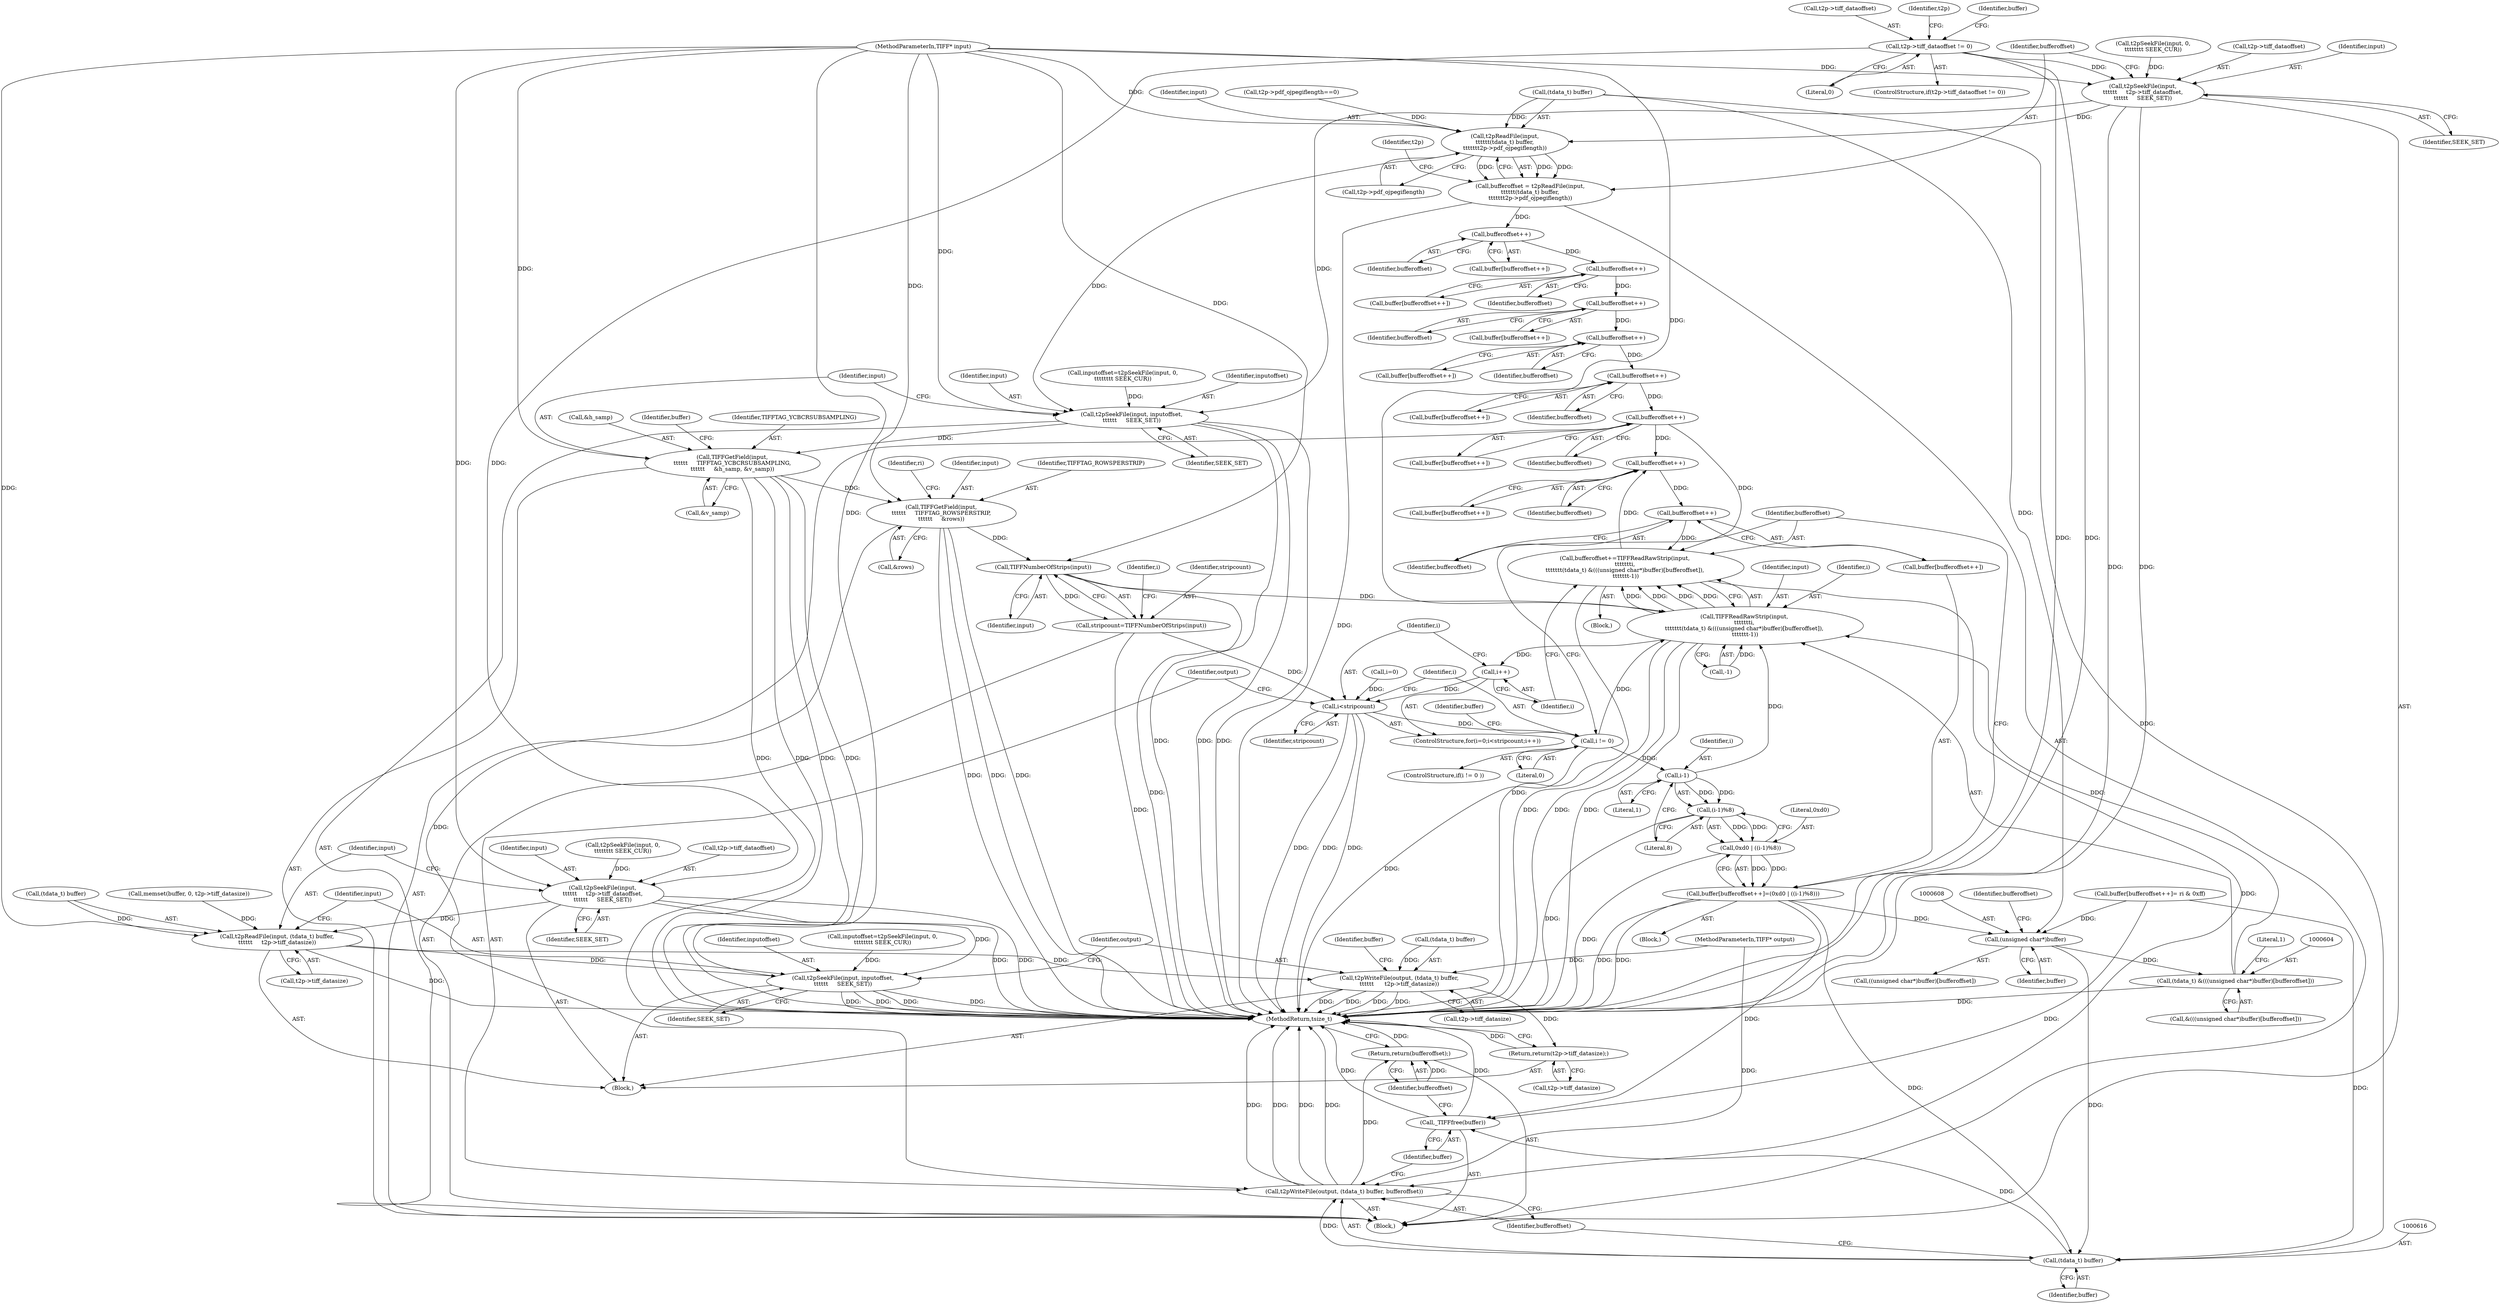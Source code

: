 digraph "0_libtiff_83a4b92815ea04969d494416eaae3d4c6b338e4a#diff-c8b4b355f9b5c06d585b23138e1c185f_4@pointer" {
"1000361" [label="(Call,t2p->tiff_dataoffset != 0)"];
"1000416" [label="(Call,t2pSeekFile(input,\n\t\t\t\t\t\t     t2p->tiff_dataoffset,\n\t\t\t\t\t\t     SEEK_SET))"];
"1000422" [label="(Call,t2pReadFile(input, (tdata_t) buffer,\n\t\t\t\t\t\t     t2p->tiff_datasize))"];
"1000430" [label="(Call,t2pSeekFile(input, inputoffset,\n\t\t\t\t\t\t     SEEK_SET))"];
"1000434" [label="(Call,t2pWriteFile(output, (tdata_t) buffer,\n\t\t\t\t\t\t      t2p->tiff_datasize))"];
"1000444" [label="(Return,return(t2p->tiff_datasize);)"];
"1000456" [label="(Call,t2pSeekFile(input,\n\t\t\t\t\t\t     t2p->tiff_dataoffset,\n\t\t\t\t\t\t     SEEK_SET))"];
"1000464" [label="(Call,t2pReadFile(input,\n\t\t\t\t\t\t(tdata_t) buffer,\n\t\t\t\t\t\tt2p->pdf_ojpegiflength))"];
"1000462" [label="(Call,bufferoffset = t2pReadFile(input,\n\t\t\t\t\t\t(tdata_t) buffer,\n\t\t\t\t\t\tt2p->pdf_ojpegiflength))"];
"1000491" [label="(Call,bufferoffset++)"];
"1000497" [label="(Call,bufferoffset++)"];
"1000503" [label="(Call,bufferoffset++)"];
"1000509" [label="(Call,bufferoffset++)"];
"1000546" [label="(Call,bufferoffset++)"];
"1000556" [label="(Call,bufferoffset++)"];
"1000583" [label="(Call,bufferoffset++)"];
"1000589" [label="(Call,bufferoffset++)"];
"1000598" [label="(Call,bufferoffset+=TIFFReadRawStrip(input, \n\t\t\t\t\t\t\ti, \n\t\t\t\t\t\t\t(tdata_t) &(((unsigned char*)buffer)[bufferoffset]), \n\t\t\t\t\t\t\t-1))"];
"1000613" [label="(Call,t2pWriteFile(output, (tdata_t) buffer, bufferoffset))"];
"1000621" [label="(Return,return(bufferoffset);)"];
"1000477" [label="(Call,t2pSeekFile(input, inputoffset,\n\t\t\t\t\t\t     SEEK_SET))"];
"1000481" [label="(Call,TIFFGetField(input,\n\t\t\t\t\t\t     TIFFTAG_YCBCRSUBSAMPLING,\n\t\t\t\t\t\t     &h_samp, &v_samp))"];
"1000529" [label="(Call,TIFFGetField(input,\n\t\t\t\t\t\t     TIFFTAG_ROWSPERSTRIP,\n\t\t\t\t\t\t     &rows))"];
"1000563" [label="(Call,TIFFNumberOfStrips(input))"];
"1000561" [label="(Call,stripcount=TIFFNumberOfStrips(input))"];
"1000569" [label="(Call,i<stripcount)"];
"1000576" [label="(Call,i != 0)"];
"1000594" [label="(Call,i-1)"];
"1000593" [label="(Call,(i-1)%8)"];
"1000591" [label="(Call,0xd0 | ((i-1)%8))"];
"1000586" [label="(Call,buffer[bufferoffset++]=(0xd0 | ((i-1)%8)))"];
"1000607" [label="(Call,(unsigned char*)buffer)"];
"1000603" [label="(Call,(tdata_t) &(((unsigned char*)buffer)[bufferoffset]))"];
"1000600" [label="(Call,TIFFReadRawStrip(input, \n\t\t\t\t\t\t\ti, \n\t\t\t\t\t\t\t(tdata_t) &(((unsigned char*)buffer)[bufferoffset]), \n\t\t\t\t\t\t\t-1))"];
"1000572" [label="(Call,i++)"];
"1000615" [label="(Call,(tdata_t) buffer)"];
"1000619" [label="(Call,_TIFFfree(buffer))"];
"1000561" [label="(Call,stripcount=TIFFNumberOfStrips(input))"];
"1000365" [label="(Literal,0)"];
"1000482" [label="(Identifier,input)"];
"1000477" [label="(Call,t2pSeekFile(input, inputoffset,\n\t\t\t\t\t\t     SEEK_SET))"];
"1000509" [label="(Call,bufferoffset++)"];
"1000464" [label="(Call,t2pReadFile(input,\n\t\t\t\t\t\t(tdata_t) buffer,\n\t\t\t\t\t\tt2p->pdf_ojpegiflength))"];
"1000469" [label="(Call,t2p->pdf_ojpegiflength)"];
"1000547" [label="(Identifier,bufferoffset)"];
"1000595" [label="(Identifier,i)"];
"1000449" [label="(Block,)"];
"1000590" [label="(Identifier,bufferoffset)"];
"1000622" [label="(Identifier,bufferoffset)"];
"1000362" [label="(Call,t2p->tiff_dataoffset)"];
"1000628" [label="(Identifier,t2p)"];
"1000582" [label="(Identifier,buffer)"];
"1000573" [label="(Identifier,i)"];
"1000495" [label="(Call,buffer[bufferoffset++])"];
"1000577" [label="(Identifier,i)"];
"1000492" [label="(Identifier,bufferoffset)"];
"1000532" [label="(Call,&rows)"];
"1000586" [label="(Call,buffer[bufferoffset++]=(0xd0 | ((i-1)%8)))"];
"1000594" [label="(Call,i-1)"];
"1000360" [label="(ControlStructure,if(t2p->tiff_dataoffset != 0))"];
"1000601" [label="(Identifier,input)"];
"1000444" [label="(Return,return(t2p->tiff_datasize);)"];
"1000491" [label="(Call,bufferoffset++)"];
"1000436" [label="(Call,(tdata_t) buffer)"];
"1000614" [label="(Identifier,output)"];
"1000615" [label="(Call,(tdata_t) buffer)"];
"1000361" [label="(Call,t2p->tiff_dataoffset != 0)"];
"1000433" [label="(Identifier,SEEK_SET)"];
"1000591" [label="(Call,0xd0 | ((i-1)%8))"];
"1000418" [label="(Call,t2p->tiff_dataoffset)"];
"1000466" [label="(Call,(tdata_t) buffer)"];
"1000479" [label="(Identifier,inputoffset)"];
"1000605" [label="(Call,&(((unsigned char*)buffer)[bufferoffset]))"];
"1000504" [label="(Identifier,bufferoffset)"];
"1000530" [label="(Identifier,input)"];
"1000620" [label="(Identifier,buffer)"];
"1000611" [label="(Call,-1)"];
"1000583" [label="(Call,bufferoffset++)"];
"1000461" [label="(Identifier,SEEK_SET)"];
"1000421" [label="(Identifier,SEEK_SET)"];
"1000435" [label="(Identifier,output)"];
"1000587" [label="(Call,buffer[bufferoffset++])"];
"1000478" [label="(Identifier,input)"];
"1000498" [label="(Identifier,bufferoffset)"];
"1000565" [label="(ControlStructure,for(i=0;i<stripcount;i++))"];
"1000569" [label="(Call,i<stripcount)"];
"1000597" [label="(Literal,8)"];
"1000603" [label="(Call,(tdata_t) &(((unsigned char*)buffer)[bufferoffset]))"];
"1000422" [label="(Call,t2pReadFile(input, (tdata_t) buffer,\n\t\t\t\t\t\t     t2p->tiff_datasize))"];
"1000432" [label="(Identifier,inputoffset)"];
"1000531" [label="(Identifier,TIFFTAG_ROWSPERSTRIP)"];
"1000483" [label="(Identifier,TIFFTAG_YCBCRSUBSAMPLING)"];
"1000434" [label="(Call,t2pWriteFile(output, (tdata_t) buffer,\n\t\t\t\t\t\t      t2p->tiff_datasize))"];
"1000581" [label="(Call,buffer[bufferoffset++])"];
"1000575" [label="(ControlStructure,if(i != 0 ))"];
"1000450" [label="(Call,inputoffset=t2pSeekFile(input, 0,\n\t\t\t\t\t\t\t\t SEEK_CUR))"];
"1000546" [label="(Call,bufferoffset++)"];
"1000607" [label="(Call,(unsigned char*)buffer)"];
"1000481" [label="(Call,TIFFGetField(input,\n\t\t\t\t\t\t     TIFFTAG_YCBCRSUBSAMPLING,\n\t\t\t\t\t\t     &h_samp, &v_samp))"];
"1000618" [label="(Identifier,bufferoffset)"];
"1000535" [label="(Identifier,ri)"];
"1000617" [label="(Identifier,buffer)"];
"1000593" [label="(Call,(i-1)%8)"];
"1000613" [label="(Call,t2pWriteFile(output, (tdata_t) buffer, bufferoffset))"];
"1000589" [label="(Call,bufferoffset++)"];
"1000430" [label="(Call,t2pSeekFile(input, inputoffset,\n\t\t\t\t\t\t     SEEK_SET))"];
"1001945" [label="(MethodReturn,tsize_t)"];
"1000474" [label="(Identifier,t2p)"];
"1000105" [label="(MethodParameterIn,TIFF* input)"];
"1000417" [label="(Identifier,input)"];
"1000497" [label="(Call,bufferoffset++)"];
"1000571" [label="(Identifier,stripcount)"];
"1000529" [label="(Call,TIFFGetField(input,\n\t\t\t\t\t\t     TIFFTAG_ROWSPERSTRIP,\n\t\t\t\t\t\t     &rows))"];
"1000463" [label="(Identifier,bufferoffset)"];
"1000439" [label="(Call,t2p->tiff_datasize)"];
"1000443" [label="(Identifier,buffer)"];
"1000507" [label="(Call,buffer[bufferoffset++])"];
"1000368" [label="(Identifier,buffer)"];
"1000106" [label="(MethodParameterIn,TIFF* output)"];
"1000486" [label="(Call,&v_samp)"];
"1000579" [label="(Block,)"];
"1000599" [label="(Identifier,bufferoffset)"];
"1000564" [label="(Identifier,input)"];
"1000578" [label="(Literal,0)"];
"1000570" [label="(Identifier,i)"];
"1000431" [label="(Identifier,input)"];
"1000457" [label="(Identifier,input)"];
"1000510" [label="(Identifier,bufferoffset)"];
"1000489" [label="(Call,buffer[bufferoffset++])"];
"1000501" [label="(Call,buffer[bufferoffset++])"];
"1000576" [label="(Call,i != 0)"];
"1000609" [label="(Identifier,buffer)"];
"1000574" [label="(Block,)"];
"1000423" [label="(Identifier,input)"];
"1000397" [label="(Call,memset(buffer, 0, t2p->tiff_datasize))"];
"1000462" [label="(Call,bufferoffset = t2pReadFile(input,\n\t\t\t\t\t\t(tdata_t) buffer,\n\t\t\t\t\t\tt2p->pdf_ojpegiflength))"];
"1000584" [label="(Identifier,bufferoffset)"];
"1000619" [label="(Call,_TIFFfree(buffer))"];
"1000503" [label="(Call,bufferoffset++)"];
"1000452" [label="(Call,t2pSeekFile(input, 0,\n\t\t\t\t\t\t\t\t SEEK_CUR))"];
"1000556" [label="(Call,bufferoffset++)"];
"1000456" [label="(Call,t2pSeekFile(input,\n\t\t\t\t\t\t     t2p->tiff_dataoffset,\n\t\t\t\t\t\t     SEEK_SET))"];
"1000563" [label="(Call,TIFFNumberOfStrips(input))"];
"1000600" [label="(Call,TIFFReadRawStrip(input, \n\t\t\t\t\t\t\ti, \n\t\t\t\t\t\t\t(tdata_t) &(((unsigned char*)buffer)[bufferoffset]), \n\t\t\t\t\t\t\t-1))"];
"1000410" [label="(Call,inputoffset=t2pSeekFile(input, 0,\n\t\t\t\t\t\t\t\t SEEK_CUR))"];
"1000465" [label="(Identifier,input)"];
"1000602" [label="(Identifier,i)"];
"1000557" [label="(Identifier,bufferoffset)"];
"1000554" [label="(Call,buffer[bufferoffset++])"];
"1000480" [label="(Identifier,SEEK_SET)"];
"1000424" [label="(Call,(tdata_t) buffer)"];
"1000427" [label="(Call,t2p->tiff_datasize)"];
"1000553" [label="(Call,buffer[bufferoffset++]= ri & 0xff)"];
"1000621" [label="(Return,return(bufferoffset);)"];
"1000562" [label="(Identifier,stripcount)"];
"1000610" [label="(Identifier,bufferoffset)"];
"1000566" [label="(Call,i=0)"];
"1000598" [label="(Call,bufferoffset+=TIFFReadRawStrip(input, \n\t\t\t\t\t\t\ti, \n\t\t\t\t\t\t\t(tdata_t) &(((unsigned char*)buffer)[bufferoffset]), \n\t\t\t\t\t\t\t-1))"];
"1000544" [label="(Call,buffer[bufferoffset++])"];
"1000592" [label="(Literal,0xd0)"];
"1000606" [label="(Call,((unsigned char*)buffer)[bufferoffset])"];
"1000596" [label="(Literal,1)"];
"1000445" [label="(Call,t2p->tiff_datasize)"];
"1000458" [label="(Call,t2p->tiff_dataoffset)"];
"1000404" [label="(Call,t2p->pdf_ojpegiflength==0)"];
"1000612" [label="(Literal,1)"];
"1000484" [label="(Call,&h_samp)"];
"1000567" [label="(Identifier,i)"];
"1000416" [label="(Call,t2pSeekFile(input,\n\t\t\t\t\t\t     t2p->tiff_dataoffset,\n\t\t\t\t\t\t     SEEK_SET))"];
"1000412" [label="(Call,t2pSeekFile(input, 0,\n\t\t\t\t\t\t\t\t SEEK_CUR))"];
"1000572" [label="(Call,i++)"];
"1000409" [label="(Block,)"];
"1000490" [label="(Identifier,buffer)"];
"1000361" -> "1000360"  [label="AST: "];
"1000361" -> "1000365"  [label="CFG: "];
"1000362" -> "1000361"  [label="AST: "];
"1000365" -> "1000361"  [label="AST: "];
"1000368" -> "1000361"  [label="CFG: "];
"1000628" -> "1000361"  [label="CFG: "];
"1000361" -> "1001945"  [label="DDG: "];
"1000361" -> "1001945"  [label="DDG: "];
"1000361" -> "1000416"  [label="DDG: "];
"1000361" -> "1000456"  [label="DDG: "];
"1000416" -> "1000409"  [label="AST: "];
"1000416" -> "1000421"  [label="CFG: "];
"1000417" -> "1000416"  [label="AST: "];
"1000418" -> "1000416"  [label="AST: "];
"1000421" -> "1000416"  [label="AST: "];
"1000423" -> "1000416"  [label="CFG: "];
"1000416" -> "1001945"  [label="DDG: "];
"1000416" -> "1001945"  [label="DDG: "];
"1000412" -> "1000416"  [label="DDG: "];
"1000105" -> "1000416"  [label="DDG: "];
"1000416" -> "1000422"  [label="DDG: "];
"1000416" -> "1000430"  [label="DDG: "];
"1000422" -> "1000409"  [label="AST: "];
"1000422" -> "1000427"  [label="CFG: "];
"1000423" -> "1000422"  [label="AST: "];
"1000424" -> "1000422"  [label="AST: "];
"1000427" -> "1000422"  [label="AST: "];
"1000431" -> "1000422"  [label="CFG: "];
"1000422" -> "1001945"  [label="DDG: "];
"1000105" -> "1000422"  [label="DDG: "];
"1000424" -> "1000422"  [label="DDG: "];
"1000397" -> "1000422"  [label="DDG: "];
"1000422" -> "1000430"  [label="DDG: "];
"1000422" -> "1000434"  [label="DDG: "];
"1000430" -> "1000409"  [label="AST: "];
"1000430" -> "1000433"  [label="CFG: "];
"1000431" -> "1000430"  [label="AST: "];
"1000432" -> "1000430"  [label="AST: "];
"1000433" -> "1000430"  [label="AST: "];
"1000435" -> "1000430"  [label="CFG: "];
"1000430" -> "1001945"  [label="DDG: "];
"1000430" -> "1001945"  [label="DDG: "];
"1000430" -> "1001945"  [label="DDG: "];
"1000430" -> "1001945"  [label="DDG: "];
"1000105" -> "1000430"  [label="DDG: "];
"1000410" -> "1000430"  [label="DDG: "];
"1000434" -> "1000409"  [label="AST: "];
"1000434" -> "1000439"  [label="CFG: "];
"1000435" -> "1000434"  [label="AST: "];
"1000436" -> "1000434"  [label="AST: "];
"1000439" -> "1000434"  [label="AST: "];
"1000443" -> "1000434"  [label="CFG: "];
"1000434" -> "1001945"  [label="DDG: "];
"1000434" -> "1001945"  [label="DDG: "];
"1000434" -> "1001945"  [label="DDG: "];
"1000434" -> "1001945"  [label="DDG: "];
"1000106" -> "1000434"  [label="DDG: "];
"1000436" -> "1000434"  [label="DDG: "];
"1000434" -> "1000444"  [label="DDG: "];
"1000444" -> "1000409"  [label="AST: "];
"1000444" -> "1000445"  [label="CFG: "];
"1000445" -> "1000444"  [label="AST: "];
"1001945" -> "1000444"  [label="CFG: "];
"1000444" -> "1001945"  [label="DDG: "];
"1000456" -> "1000449"  [label="AST: "];
"1000456" -> "1000461"  [label="CFG: "];
"1000457" -> "1000456"  [label="AST: "];
"1000458" -> "1000456"  [label="AST: "];
"1000461" -> "1000456"  [label="AST: "];
"1000463" -> "1000456"  [label="CFG: "];
"1000456" -> "1001945"  [label="DDG: "];
"1000456" -> "1001945"  [label="DDG: "];
"1000452" -> "1000456"  [label="DDG: "];
"1000105" -> "1000456"  [label="DDG: "];
"1000456" -> "1000464"  [label="DDG: "];
"1000456" -> "1000477"  [label="DDG: "];
"1000464" -> "1000462"  [label="AST: "];
"1000464" -> "1000469"  [label="CFG: "];
"1000465" -> "1000464"  [label="AST: "];
"1000466" -> "1000464"  [label="AST: "];
"1000469" -> "1000464"  [label="AST: "];
"1000462" -> "1000464"  [label="CFG: "];
"1000464" -> "1000462"  [label="DDG: "];
"1000464" -> "1000462"  [label="DDG: "];
"1000464" -> "1000462"  [label="DDG: "];
"1000105" -> "1000464"  [label="DDG: "];
"1000466" -> "1000464"  [label="DDG: "];
"1000404" -> "1000464"  [label="DDG: "];
"1000464" -> "1000477"  [label="DDG: "];
"1000462" -> "1000449"  [label="AST: "];
"1000463" -> "1000462"  [label="AST: "];
"1000474" -> "1000462"  [label="CFG: "];
"1000462" -> "1001945"  [label="DDG: "];
"1000462" -> "1000491"  [label="DDG: "];
"1000491" -> "1000489"  [label="AST: "];
"1000491" -> "1000492"  [label="CFG: "];
"1000492" -> "1000491"  [label="AST: "];
"1000489" -> "1000491"  [label="CFG: "];
"1000491" -> "1000497"  [label="DDG: "];
"1000497" -> "1000495"  [label="AST: "];
"1000497" -> "1000498"  [label="CFG: "];
"1000498" -> "1000497"  [label="AST: "];
"1000495" -> "1000497"  [label="CFG: "];
"1000497" -> "1000503"  [label="DDG: "];
"1000503" -> "1000501"  [label="AST: "];
"1000503" -> "1000504"  [label="CFG: "];
"1000504" -> "1000503"  [label="AST: "];
"1000501" -> "1000503"  [label="CFG: "];
"1000503" -> "1000509"  [label="DDG: "];
"1000509" -> "1000507"  [label="AST: "];
"1000509" -> "1000510"  [label="CFG: "];
"1000510" -> "1000509"  [label="AST: "];
"1000507" -> "1000509"  [label="CFG: "];
"1000509" -> "1000546"  [label="DDG: "];
"1000546" -> "1000544"  [label="AST: "];
"1000546" -> "1000547"  [label="CFG: "];
"1000547" -> "1000546"  [label="AST: "];
"1000544" -> "1000546"  [label="CFG: "];
"1000546" -> "1000556"  [label="DDG: "];
"1000556" -> "1000554"  [label="AST: "];
"1000556" -> "1000557"  [label="CFG: "];
"1000557" -> "1000556"  [label="AST: "];
"1000554" -> "1000556"  [label="CFG: "];
"1000556" -> "1000583"  [label="DDG: "];
"1000556" -> "1000598"  [label="DDG: "];
"1000556" -> "1000613"  [label="DDG: "];
"1000583" -> "1000581"  [label="AST: "];
"1000583" -> "1000584"  [label="CFG: "];
"1000584" -> "1000583"  [label="AST: "];
"1000581" -> "1000583"  [label="CFG: "];
"1000598" -> "1000583"  [label="DDG: "];
"1000583" -> "1000589"  [label="DDG: "];
"1000589" -> "1000587"  [label="AST: "];
"1000589" -> "1000590"  [label="CFG: "];
"1000590" -> "1000589"  [label="AST: "];
"1000587" -> "1000589"  [label="CFG: "];
"1000589" -> "1000598"  [label="DDG: "];
"1000598" -> "1000574"  [label="AST: "];
"1000598" -> "1000600"  [label="CFG: "];
"1000599" -> "1000598"  [label="AST: "];
"1000600" -> "1000598"  [label="AST: "];
"1000573" -> "1000598"  [label="CFG: "];
"1000598" -> "1001945"  [label="DDG: "];
"1000600" -> "1000598"  [label="DDG: "];
"1000600" -> "1000598"  [label="DDG: "];
"1000600" -> "1000598"  [label="DDG: "];
"1000600" -> "1000598"  [label="DDG: "];
"1000598" -> "1000613"  [label="DDG: "];
"1000613" -> "1000449"  [label="AST: "];
"1000613" -> "1000618"  [label="CFG: "];
"1000614" -> "1000613"  [label="AST: "];
"1000615" -> "1000613"  [label="AST: "];
"1000618" -> "1000613"  [label="AST: "];
"1000620" -> "1000613"  [label="CFG: "];
"1000613" -> "1001945"  [label="DDG: "];
"1000613" -> "1001945"  [label="DDG: "];
"1000613" -> "1001945"  [label="DDG: "];
"1000613" -> "1001945"  [label="DDG: "];
"1000106" -> "1000613"  [label="DDG: "];
"1000615" -> "1000613"  [label="DDG: "];
"1000613" -> "1000621"  [label="DDG: "];
"1000621" -> "1000449"  [label="AST: "];
"1000621" -> "1000622"  [label="CFG: "];
"1000622" -> "1000621"  [label="AST: "];
"1001945" -> "1000621"  [label="CFG: "];
"1000621" -> "1001945"  [label="DDG: "];
"1000622" -> "1000621"  [label="DDG: "];
"1000477" -> "1000449"  [label="AST: "];
"1000477" -> "1000480"  [label="CFG: "];
"1000478" -> "1000477"  [label="AST: "];
"1000479" -> "1000477"  [label="AST: "];
"1000480" -> "1000477"  [label="AST: "];
"1000482" -> "1000477"  [label="CFG: "];
"1000477" -> "1001945"  [label="DDG: "];
"1000477" -> "1001945"  [label="DDG: "];
"1000477" -> "1001945"  [label="DDG: "];
"1000105" -> "1000477"  [label="DDG: "];
"1000450" -> "1000477"  [label="DDG: "];
"1000477" -> "1000481"  [label="DDG: "];
"1000481" -> "1000449"  [label="AST: "];
"1000481" -> "1000486"  [label="CFG: "];
"1000482" -> "1000481"  [label="AST: "];
"1000483" -> "1000481"  [label="AST: "];
"1000484" -> "1000481"  [label="AST: "];
"1000486" -> "1000481"  [label="AST: "];
"1000490" -> "1000481"  [label="CFG: "];
"1000481" -> "1001945"  [label="DDG: "];
"1000481" -> "1001945"  [label="DDG: "];
"1000481" -> "1001945"  [label="DDG: "];
"1000481" -> "1001945"  [label="DDG: "];
"1000105" -> "1000481"  [label="DDG: "];
"1000481" -> "1000529"  [label="DDG: "];
"1000529" -> "1000449"  [label="AST: "];
"1000529" -> "1000532"  [label="CFG: "];
"1000530" -> "1000529"  [label="AST: "];
"1000531" -> "1000529"  [label="AST: "];
"1000532" -> "1000529"  [label="AST: "];
"1000535" -> "1000529"  [label="CFG: "];
"1000529" -> "1001945"  [label="DDG: "];
"1000529" -> "1001945"  [label="DDG: "];
"1000529" -> "1001945"  [label="DDG: "];
"1000105" -> "1000529"  [label="DDG: "];
"1000529" -> "1000563"  [label="DDG: "];
"1000563" -> "1000561"  [label="AST: "];
"1000563" -> "1000564"  [label="CFG: "];
"1000564" -> "1000563"  [label="AST: "];
"1000561" -> "1000563"  [label="CFG: "];
"1000563" -> "1001945"  [label="DDG: "];
"1000563" -> "1000561"  [label="DDG: "];
"1000105" -> "1000563"  [label="DDG: "];
"1000563" -> "1000600"  [label="DDG: "];
"1000561" -> "1000449"  [label="AST: "];
"1000562" -> "1000561"  [label="AST: "];
"1000567" -> "1000561"  [label="CFG: "];
"1000561" -> "1001945"  [label="DDG: "];
"1000561" -> "1000569"  [label="DDG: "];
"1000569" -> "1000565"  [label="AST: "];
"1000569" -> "1000571"  [label="CFG: "];
"1000570" -> "1000569"  [label="AST: "];
"1000571" -> "1000569"  [label="AST: "];
"1000577" -> "1000569"  [label="CFG: "];
"1000614" -> "1000569"  [label="CFG: "];
"1000569" -> "1001945"  [label="DDG: "];
"1000569" -> "1001945"  [label="DDG: "];
"1000569" -> "1001945"  [label="DDG: "];
"1000566" -> "1000569"  [label="DDG: "];
"1000572" -> "1000569"  [label="DDG: "];
"1000569" -> "1000576"  [label="DDG: "];
"1000576" -> "1000575"  [label="AST: "];
"1000576" -> "1000578"  [label="CFG: "];
"1000577" -> "1000576"  [label="AST: "];
"1000578" -> "1000576"  [label="AST: "];
"1000582" -> "1000576"  [label="CFG: "];
"1000599" -> "1000576"  [label="CFG: "];
"1000576" -> "1001945"  [label="DDG: "];
"1000576" -> "1000594"  [label="DDG: "];
"1000576" -> "1000600"  [label="DDG: "];
"1000594" -> "1000593"  [label="AST: "];
"1000594" -> "1000596"  [label="CFG: "];
"1000595" -> "1000594"  [label="AST: "];
"1000596" -> "1000594"  [label="AST: "];
"1000597" -> "1000594"  [label="CFG: "];
"1000594" -> "1000593"  [label="DDG: "];
"1000594" -> "1000593"  [label="DDG: "];
"1000594" -> "1000600"  [label="DDG: "];
"1000593" -> "1000591"  [label="AST: "];
"1000593" -> "1000597"  [label="CFG: "];
"1000597" -> "1000593"  [label="AST: "];
"1000591" -> "1000593"  [label="CFG: "];
"1000593" -> "1001945"  [label="DDG: "];
"1000593" -> "1000591"  [label="DDG: "];
"1000593" -> "1000591"  [label="DDG: "];
"1000591" -> "1000586"  [label="AST: "];
"1000592" -> "1000591"  [label="AST: "];
"1000586" -> "1000591"  [label="CFG: "];
"1000591" -> "1001945"  [label="DDG: "];
"1000591" -> "1000586"  [label="DDG: "];
"1000591" -> "1000586"  [label="DDG: "];
"1000586" -> "1000579"  [label="AST: "];
"1000587" -> "1000586"  [label="AST: "];
"1000599" -> "1000586"  [label="CFG: "];
"1000586" -> "1001945"  [label="DDG: "];
"1000586" -> "1001945"  [label="DDG: "];
"1000586" -> "1000607"  [label="DDG: "];
"1000586" -> "1000615"  [label="DDG: "];
"1000586" -> "1000619"  [label="DDG: "];
"1000607" -> "1000606"  [label="AST: "];
"1000607" -> "1000609"  [label="CFG: "];
"1000608" -> "1000607"  [label="AST: "];
"1000609" -> "1000607"  [label="AST: "];
"1000610" -> "1000607"  [label="CFG: "];
"1000607" -> "1000603"  [label="DDG: "];
"1000553" -> "1000607"  [label="DDG: "];
"1000466" -> "1000607"  [label="DDG: "];
"1000607" -> "1000615"  [label="DDG: "];
"1000603" -> "1000600"  [label="AST: "];
"1000603" -> "1000605"  [label="CFG: "];
"1000604" -> "1000603"  [label="AST: "];
"1000605" -> "1000603"  [label="AST: "];
"1000612" -> "1000603"  [label="CFG: "];
"1000603" -> "1001945"  [label="DDG: "];
"1000603" -> "1000600"  [label="DDG: "];
"1000600" -> "1000611"  [label="CFG: "];
"1000601" -> "1000600"  [label="AST: "];
"1000602" -> "1000600"  [label="AST: "];
"1000611" -> "1000600"  [label="AST: "];
"1000600" -> "1001945"  [label="DDG: "];
"1000600" -> "1001945"  [label="DDG: "];
"1000600" -> "1001945"  [label="DDG: "];
"1000600" -> "1000572"  [label="DDG: "];
"1000105" -> "1000600"  [label="DDG: "];
"1000611" -> "1000600"  [label="DDG: "];
"1000572" -> "1000565"  [label="AST: "];
"1000572" -> "1000573"  [label="CFG: "];
"1000573" -> "1000572"  [label="AST: "];
"1000570" -> "1000572"  [label="CFG: "];
"1000615" -> "1000617"  [label="CFG: "];
"1000616" -> "1000615"  [label="AST: "];
"1000617" -> "1000615"  [label="AST: "];
"1000618" -> "1000615"  [label="CFG: "];
"1000553" -> "1000615"  [label="DDG: "];
"1000466" -> "1000615"  [label="DDG: "];
"1000615" -> "1000619"  [label="DDG: "];
"1000619" -> "1000449"  [label="AST: "];
"1000619" -> "1000620"  [label="CFG: "];
"1000620" -> "1000619"  [label="AST: "];
"1000622" -> "1000619"  [label="CFG: "];
"1000619" -> "1001945"  [label="DDG: "];
"1000619" -> "1001945"  [label="DDG: "];
"1000553" -> "1000619"  [label="DDG: "];
}
